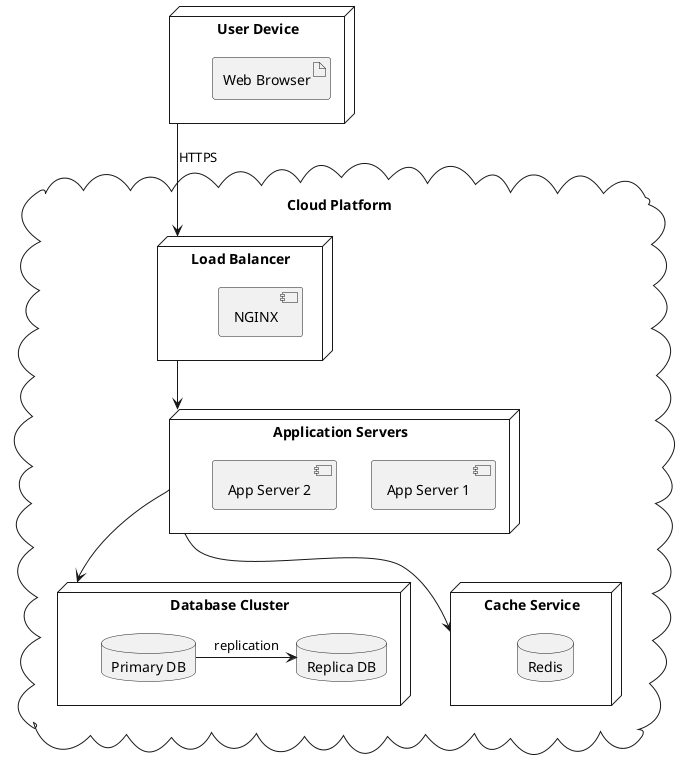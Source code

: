 @startuml Cloud Architecture

node "User Device" as device {
  artifact "Web Browser" as browser
}

cloud "Cloud Platform" {
  node "Load Balancer" as lb {
    component "NGINX" as nginx
  }
  
  node "Application Servers" as app {
    component "App Server 1" as app1
    component "App Server 2" as app2
  }
  
  node "Database Cluster" as db {
    database "Primary DB" as primaryDB
    database "Replica DB" as replicaDB
  }
  
  node "Cache Service" as cache {
    database "Redis" as redis
  }
}

device --> lb : HTTPS
lb --> app
app --> db
app --> cache

primaryDB -right-> replicaDB : replication

@enduml